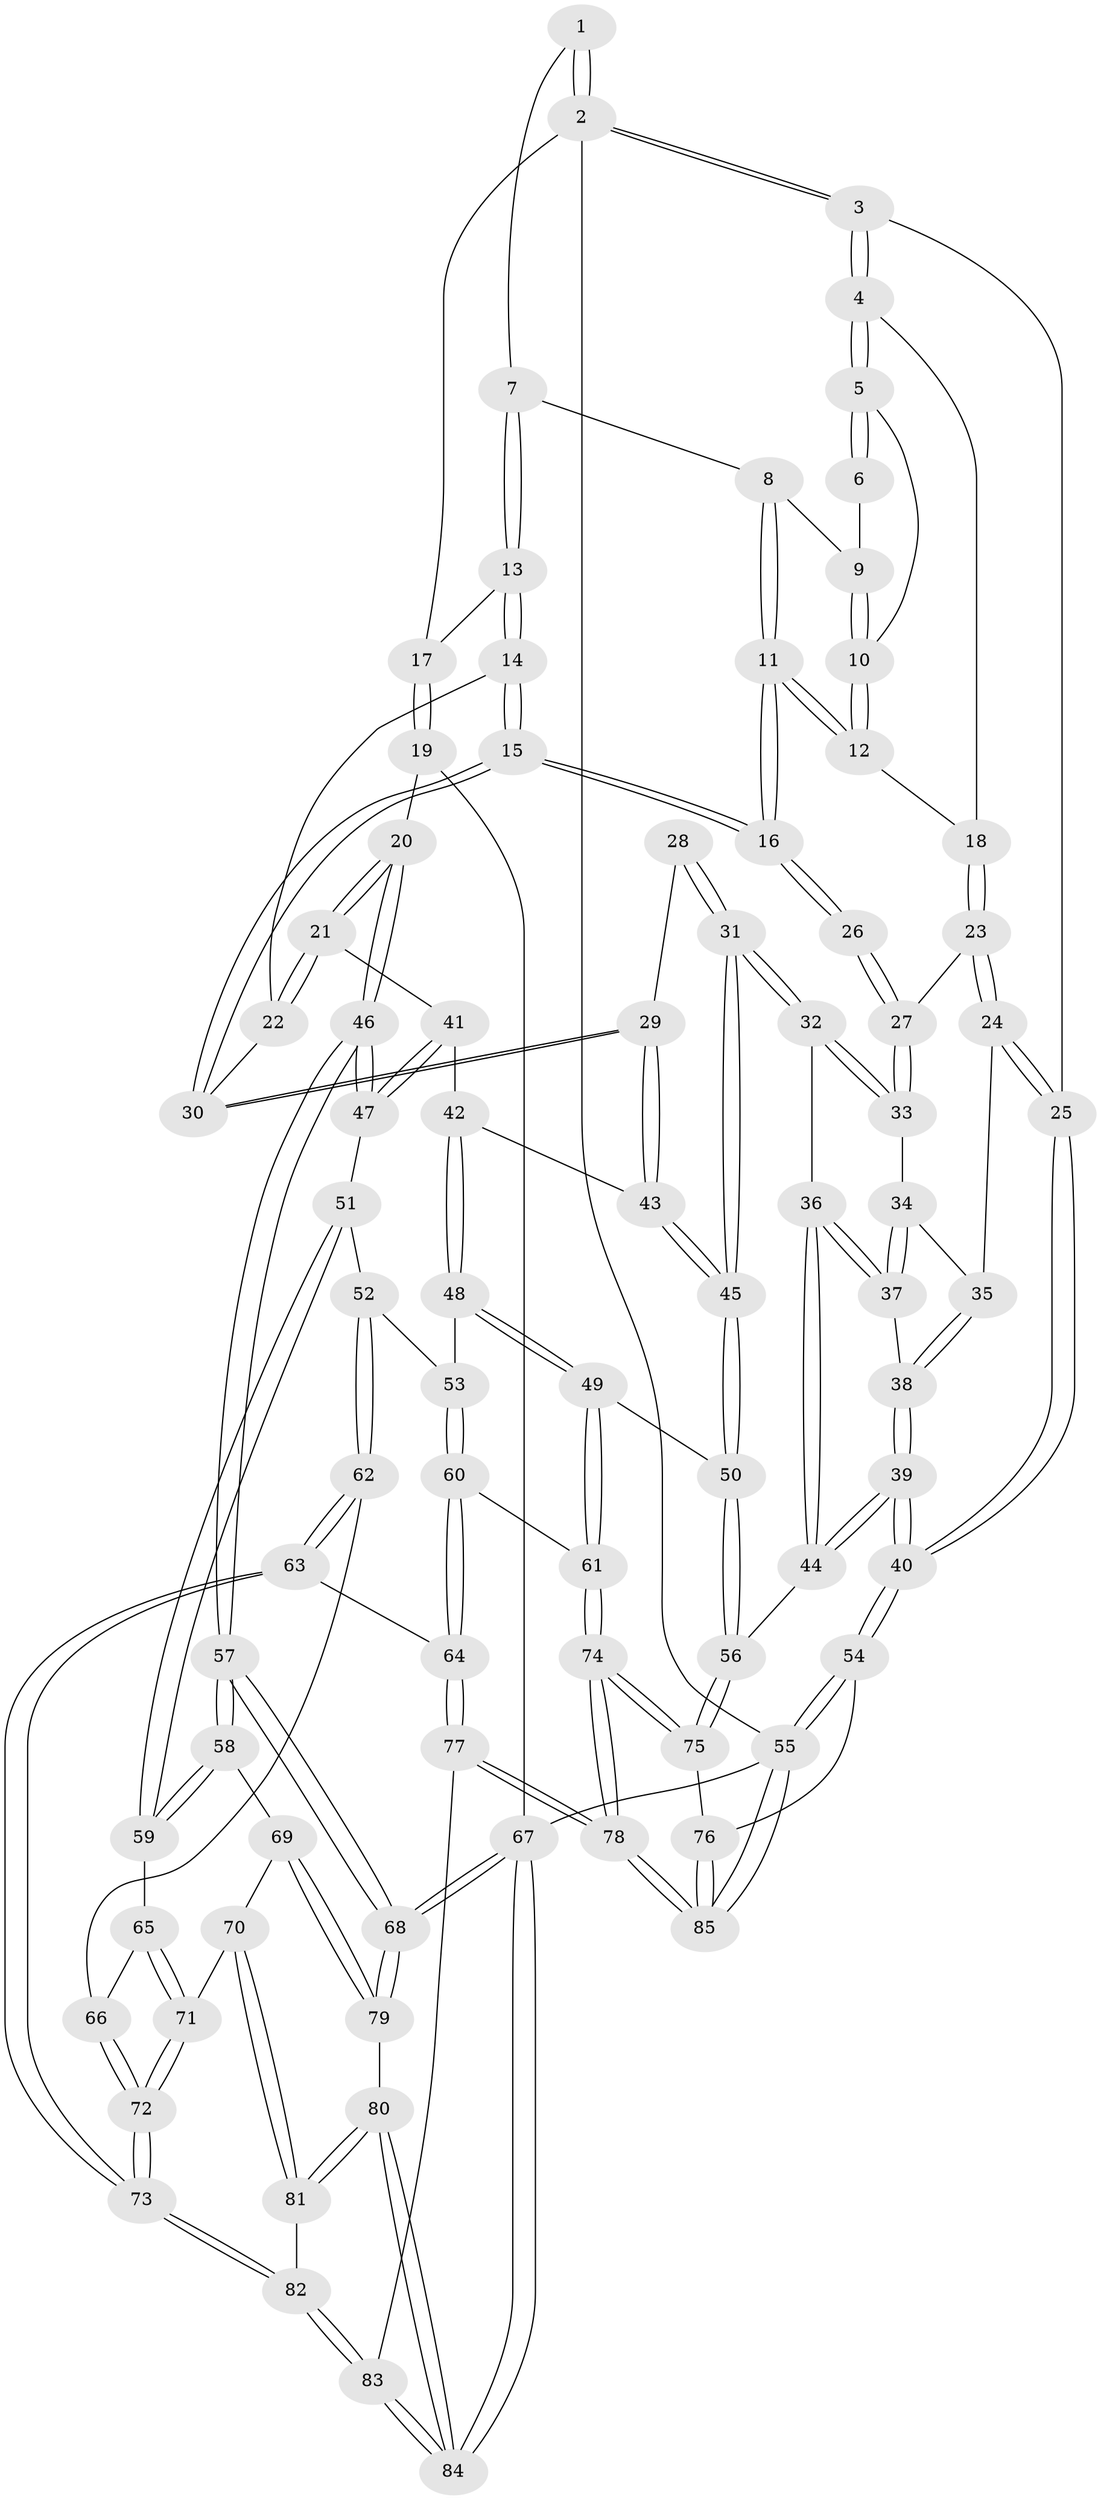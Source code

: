 // coarse degree distribution, {4: 0.45098039215686275, 2: 0.0196078431372549, 3: 0.11764705882352941, 6: 0.09803921568627451, 5: 0.3137254901960784}
// Generated by graph-tools (version 1.1) at 2025/42/03/06/25 10:42:32]
// undirected, 85 vertices, 209 edges
graph export_dot {
graph [start="1"]
  node [color=gray90,style=filled];
  1 [pos="+0.24759395545125482+0"];
  2 [pos="+0+0"];
  3 [pos="+0+0.037098604874372686"];
  4 [pos="+0.17130653741696364+0.17877354310868981"];
  5 [pos="+0.2221228953387949+0.05851201364144561"];
  6 [pos="+0.24374409992946644+0.0006181341351470555"];
  7 [pos="+0.6425817341902037+0"];
  8 [pos="+0.44648140695016236+0.106820353124545"];
  9 [pos="+0.34780787226957327+0.10139050995817156"];
  10 [pos="+0.34056321377288096+0.16993885690832447"];
  11 [pos="+0.41462330428917066+0.2638640867542248"];
  12 [pos="+0.34082997372100465+0.2202682919608085"];
  13 [pos="+0.6759567066213367+0"];
  14 [pos="+0.671073680689495+0.019477838506501262"];
  15 [pos="+0.4641655639303126+0.32481802400264365"];
  16 [pos="+0.4301028824114473+0.29014647903855606"];
  17 [pos="+0.6847432617110778+0"];
  18 [pos="+0.18280595548823672+0.20447292648986554"];
  19 [pos="+1+0.3709528634676168"];
  20 [pos="+1+0.4100300094125267"];
  21 [pos="+0.800958567871321+0.3648774740761748"];
  22 [pos="+0.7417172393499321+0.31294696175338194"];
  23 [pos="+0.16852930494636242+0.3000340848844007"];
  24 [pos="+0+0.3510388537583004"];
  25 [pos="+0+0.32464320765014226"];
  26 [pos="+0.23922957070078596+0.3360827956234863"];
  27 [pos="+0.17020350110210544+0.30332158775126616"];
  28 [pos="+0.2667186469475933+0.375056907546939"];
  29 [pos="+0.4618541021824139+0.39550198246544005"];
  30 [pos="+0.47251196061935963+0.3453070938581355"];
  31 [pos="+0.2723079962887501+0.5378234219548546"];
  32 [pos="+0.23335068994569905+0.5313701239663109"];
  33 [pos="+0.16186927571774343+0.39445102852222197"];
  34 [pos="+0.11080472891722164+0.42465171083844755"];
  35 [pos="+0.03684897410900934+0.41585808313861533"];
  36 [pos="+0.18355859008659256+0.5483130535067594"];
  37 [pos="+0.09971607477870802+0.484646803971088"];
  38 [pos="+0.06300465862785623+0.48622331280252445"];
  39 [pos="+0+0.6616645194185172"];
  40 [pos="+0+0.6941641154568792"];
  41 [pos="+0.7129928245824245+0.468977974172006"];
  42 [pos="+0.6060710607499284+0.5139014300826319"];
  43 [pos="+0.4613238466808904+0.4043578447189825"];
  44 [pos="+0.06677968199572884+0.6453991068248749"];
  45 [pos="+0.3482176287944683+0.5704135738930117"];
  46 [pos="+1+0.5231631278643905"];
  47 [pos="+0.7343749489589475+0.5944054409852728"];
  48 [pos="+0.6011705538440663+0.5688147060297714"];
  49 [pos="+0.4108966294255553+0.6577336838582881"];
  50 [pos="+0.36172575070628454+0.6155151913396916"];
  51 [pos="+0.7178943475602517+0.6289976792877212"];
  52 [pos="+0.6564064882299053+0.6554844656530111"];
  53 [pos="+0.6523372430754024+0.6539322374910077"];
  54 [pos="+0+0.8094242620043766"];
  55 [pos="+0+1"];
  56 [pos="+0.2191135370929183+0.7568990103788563"];
  57 [pos="+1+0.5975057276346364"];
  58 [pos="+0.9645742673794399+0.6766116726447609"];
  59 [pos="+0.8137451367461962+0.6896718362108737"];
  60 [pos="+0.49141483946492626+0.7439240538232954"];
  61 [pos="+0.4376378631065266+0.7021240979145338"];
  62 [pos="+0.6668122594396347+0.6860784200597838"];
  63 [pos="+0.6497877364498352+0.8051791382986675"];
  64 [pos="+0.49787126017265454+0.7574474448762767"];
  65 [pos="+0.7882653227127822+0.7133450223645676"];
  66 [pos="+0.7302775427201779+0.7317363895660712"];
  67 [pos="+1+1"];
  68 [pos="+1+0.9149708645870702"];
  69 [pos="+0.8801864322305117+0.7931331471838816"];
  70 [pos="+0.848657265004969+0.8087011044819645"];
  71 [pos="+0.7656844024015722+0.8232221710702949"];
  72 [pos="+0.7188175926739173+0.849454546469313"];
  73 [pos="+0.7000617954423131+0.8685870154892479"];
  74 [pos="+0.2750917393687222+0.9487001624943511"];
  75 [pos="+0.2092191788044388+0.8728129545052271"];
  76 [pos="+0.10623857526875945+0.8694486128008316"];
  77 [pos="+0.49067237430059446+1"];
  78 [pos="+0.36645670250767454+1"];
  79 [pos="+0.8985468521548361+0.8963742309450411"];
  80 [pos="+0.8529419985491629+0.9505655016174711"];
  81 [pos="+0.8253446880438928+0.9264461032672224"];
  82 [pos="+0.6997195400836712+0.8717920241685334"];
  83 [pos="+0.5260764531897993+1"];
  84 [pos="+0.9321170595956721+1"];
  85 [pos="+0.018307056365332638+1"];
  1 -- 2;
  1 -- 2;
  1 -- 7;
  2 -- 3;
  2 -- 3;
  2 -- 17;
  2 -- 55;
  3 -- 4;
  3 -- 4;
  3 -- 25;
  4 -- 5;
  4 -- 5;
  4 -- 18;
  5 -- 6;
  5 -- 6;
  5 -- 10;
  6 -- 9;
  7 -- 8;
  7 -- 13;
  7 -- 13;
  8 -- 9;
  8 -- 11;
  8 -- 11;
  9 -- 10;
  9 -- 10;
  10 -- 12;
  10 -- 12;
  11 -- 12;
  11 -- 12;
  11 -- 16;
  11 -- 16;
  12 -- 18;
  13 -- 14;
  13 -- 14;
  13 -- 17;
  14 -- 15;
  14 -- 15;
  14 -- 22;
  15 -- 16;
  15 -- 16;
  15 -- 30;
  15 -- 30;
  16 -- 26;
  16 -- 26;
  17 -- 19;
  17 -- 19;
  18 -- 23;
  18 -- 23;
  19 -- 20;
  19 -- 67;
  20 -- 21;
  20 -- 21;
  20 -- 46;
  20 -- 46;
  21 -- 22;
  21 -- 22;
  21 -- 41;
  22 -- 30;
  23 -- 24;
  23 -- 24;
  23 -- 27;
  24 -- 25;
  24 -- 25;
  24 -- 35;
  25 -- 40;
  25 -- 40;
  26 -- 27;
  26 -- 27;
  27 -- 33;
  27 -- 33;
  28 -- 29;
  28 -- 31;
  28 -- 31;
  29 -- 30;
  29 -- 30;
  29 -- 43;
  29 -- 43;
  31 -- 32;
  31 -- 32;
  31 -- 45;
  31 -- 45;
  32 -- 33;
  32 -- 33;
  32 -- 36;
  33 -- 34;
  34 -- 35;
  34 -- 37;
  34 -- 37;
  35 -- 38;
  35 -- 38;
  36 -- 37;
  36 -- 37;
  36 -- 44;
  36 -- 44;
  37 -- 38;
  38 -- 39;
  38 -- 39;
  39 -- 40;
  39 -- 40;
  39 -- 44;
  39 -- 44;
  40 -- 54;
  40 -- 54;
  41 -- 42;
  41 -- 47;
  41 -- 47;
  42 -- 43;
  42 -- 48;
  42 -- 48;
  43 -- 45;
  43 -- 45;
  44 -- 56;
  45 -- 50;
  45 -- 50;
  46 -- 47;
  46 -- 47;
  46 -- 57;
  46 -- 57;
  47 -- 51;
  48 -- 49;
  48 -- 49;
  48 -- 53;
  49 -- 50;
  49 -- 61;
  49 -- 61;
  50 -- 56;
  50 -- 56;
  51 -- 52;
  51 -- 59;
  51 -- 59;
  52 -- 53;
  52 -- 62;
  52 -- 62;
  53 -- 60;
  53 -- 60;
  54 -- 55;
  54 -- 55;
  54 -- 76;
  55 -- 85;
  55 -- 85;
  55 -- 67;
  56 -- 75;
  56 -- 75;
  57 -- 58;
  57 -- 58;
  57 -- 68;
  57 -- 68;
  58 -- 59;
  58 -- 59;
  58 -- 69;
  59 -- 65;
  60 -- 61;
  60 -- 64;
  60 -- 64;
  61 -- 74;
  61 -- 74;
  62 -- 63;
  62 -- 63;
  62 -- 66;
  63 -- 64;
  63 -- 73;
  63 -- 73;
  64 -- 77;
  64 -- 77;
  65 -- 66;
  65 -- 71;
  65 -- 71;
  66 -- 72;
  66 -- 72;
  67 -- 68;
  67 -- 68;
  67 -- 84;
  67 -- 84;
  68 -- 79;
  68 -- 79;
  69 -- 70;
  69 -- 79;
  69 -- 79;
  70 -- 71;
  70 -- 81;
  70 -- 81;
  71 -- 72;
  71 -- 72;
  72 -- 73;
  72 -- 73;
  73 -- 82;
  73 -- 82;
  74 -- 75;
  74 -- 75;
  74 -- 78;
  74 -- 78;
  75 -- 76;
  76 -- 85;
  76 -- 85;
  77 -- 78;
  77 -- 78;
  77 -- 83;
  78 -- 85;
  78 -- 85;
  79 -- 80;
  80 -- 81;
  80 -- 81;
  80 -- 84;
  80 -- 84;
  81 -- 82;
  82 -- 83;
  82 -- 83;
  83 -- 84;
  83 -- 84;
}
